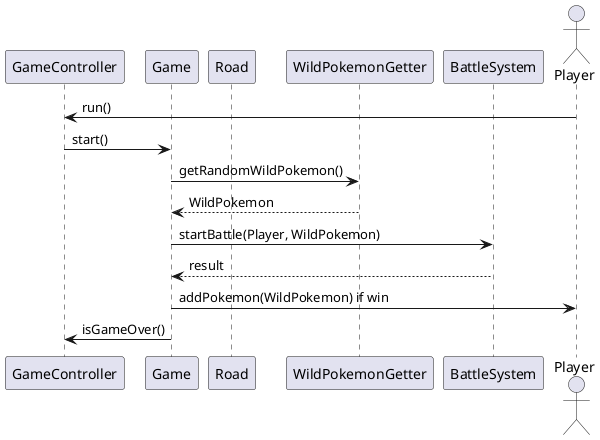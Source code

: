 ﻿@startuml
actor Player
participant GameController
participant Game
participant Road
participant WildPokemonGetter
participant BattleSystem
participant Player

Player -> GameController: run()
GameController -> Game: start()
Game -> WildPokemonGetter: getRandomWildPokemon()
WildPokemonGetter --> Game: WildPokemon
Game -> BattleSystem: startBattle(Player, WildPokemon)
BattleSystem --> Game: result
Game -> Player: addPokemon(WildPokemon) if win
Game -> GameController: isGameOver()
@enduml